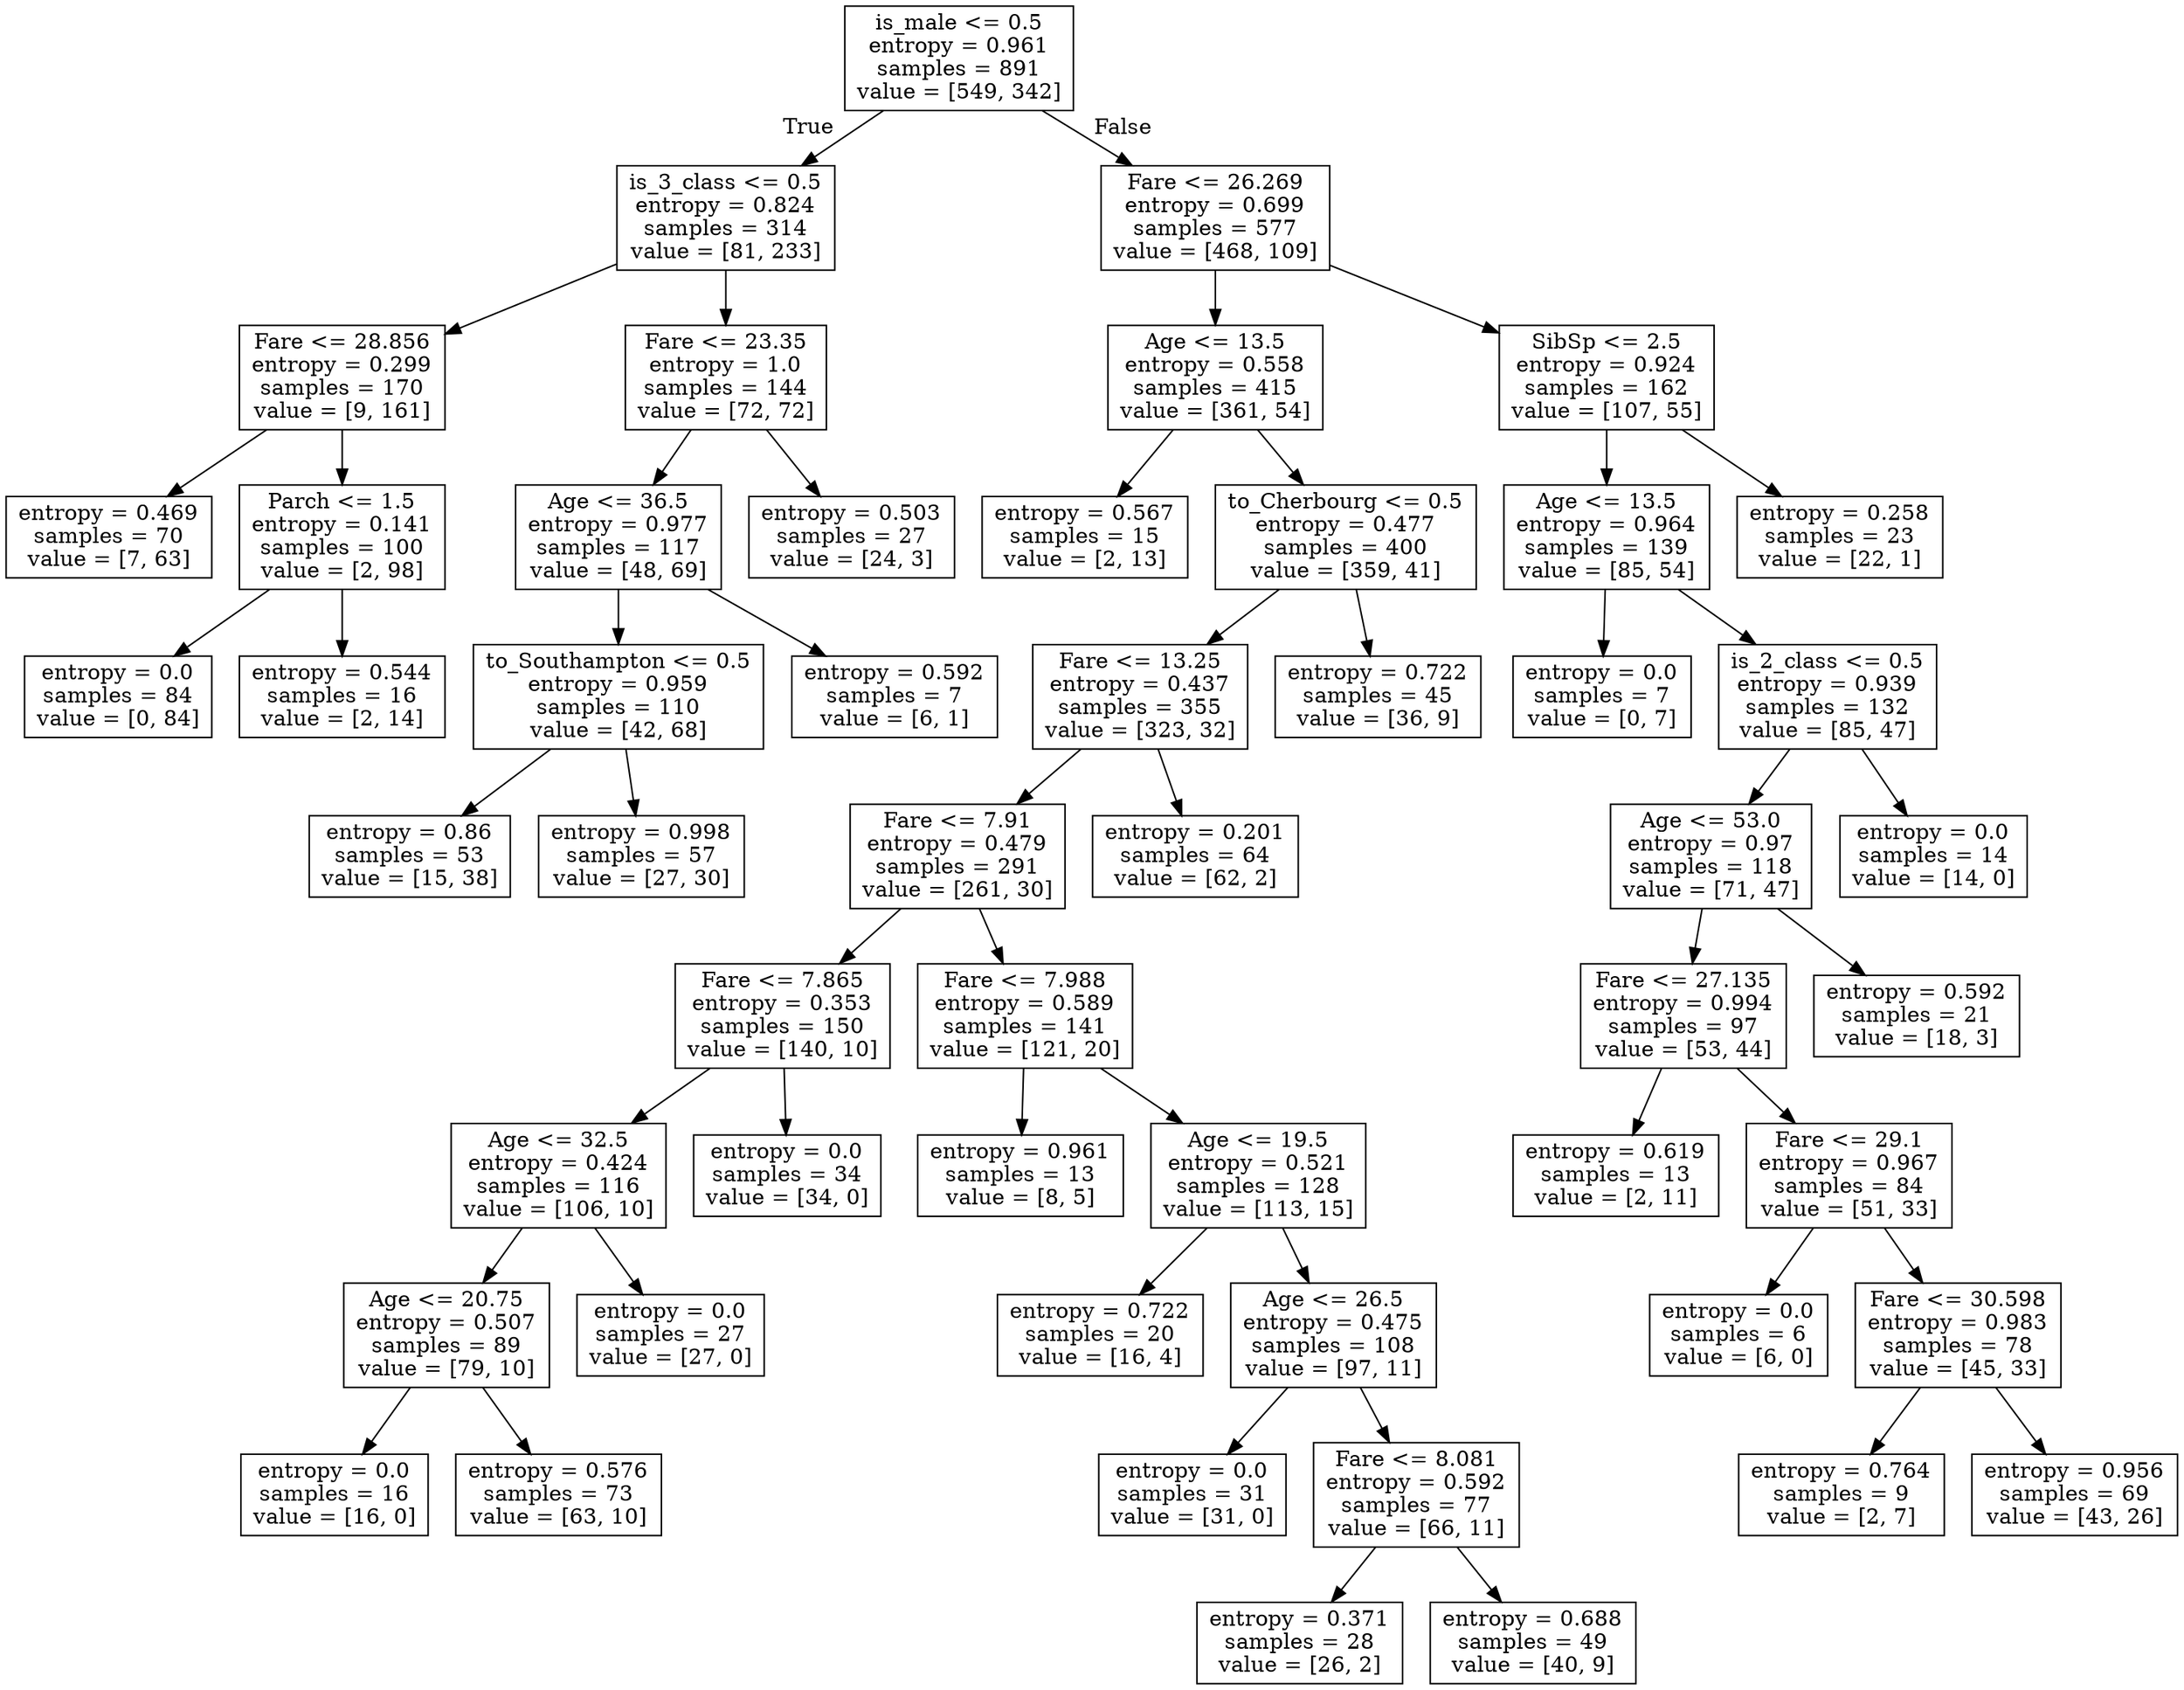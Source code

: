 digraph Tree {
node [shape=box] ;
0 [label="is_male <= 0.5\nentropy = 0.961\nsamples = 891\nvalue = [549, 342]"] ;
1 [label="is_3_class <= 0.5\nentropy = 0.824\nsamples = 314\nvalue = [81, 233]"] ;
0 -> 1 [labeldistance=2.5, labelangle=45, headlabel="True"] ;
2 [label="Fare <= 28.856\nentropy = 0.299\nsamples = 170\nvalue = [9, 161]"] ;
1 -> 2 ;
3 [label="entropy = 0.469\nsamples = 70\nvalue = [7, 63]"] ;
2 -> 3 ;
4 [label="Parch <= 1.5\nentropy = 0.141\nsamples = 100\nvalue = [2, 98]"] ;
2 -> 4 ;
5 [label="entropy = 0.0\nsamples = 84\nvalue = [0, 84]"] ;
4 -> 5 ;
6 [label="entropy = 0.544\nsamples = 16\nvalue = [2, 14]"] ;
4 -> 6 ;
7 [label="Fare <= 23.35\nentropy = 1.0\nsamples = 144\nvalue = [72, 72]"] ;
1 -> 7 ;
8 [label="Age <= 36.5\nentropy = 0.977\nsamples = 117\nvalue = [48, 69]"] ;
7 -> 8 ;
9 [label="to_Southampton <= 0.5\nentropy = 0.959\nsamples = 110\nvalue = [42, 68]"] ;
8 -> 9 ;
10 [label="entropy = 0.86\nsamples = 53\nvalue = [15, 38]"] ;
9 -> 10 ;
11 [label="entropy = 0.998\nsamples = 57\nvalue = [27, 30]"] ;
9 -> 11 ;
12 [label="entropy = 0.592\nsamples = 7\nvalue = [6, 1]"] ;
8 -> 12 ;
13 [label="entropy = 0.503\nsamples = 27\nvalue = [24, 3]"] ;
7 -> 13 ;
14 [label="Fare <= 26.269\nentropy = 0.699\nsamples = 577\nvalue = [468, 109]"] ;
0 -> 14 [labeldistance=2.5, labelangle=-45, headlabel="False"] ;
15 [label="Age <= 13.5\nentropy = 0.558\nsamples = 415\nvalue = [361, 54]"] ;
14 -> 15 ;
16 [label="entropy = 0.567\nsamples = 15\nvalue = [2, 13]"] ;
15 -> 16 ;
17 [label="to_Cherbourg <= 0.5\nentropy = 0.477\nsamples = 400\nvalue = [359, 41]"] ;
15 -> 17 ;
18 [label="Fare <= 13.25\nentropy = 0.437\nsamples = 355\nvalue = [323, 32]"] ;
17 -> 18 ;
19 [label="Fare <= 7.91\nentropy = 0.479\nsamples = 291\nvalue = [261, 30]"] ;
18 -> 19 ;
20 [label="Fare <= 7.865\nentropy = 0.353\nsamples = 150\nvalue = [140, 10]"] ;
19 -> 20 ;
21 [label="Age <= 32.5\nentropy = 0.424\nsamples = 116\nvalue = [106, 10]"] ;
20 -> 21 ;
22 [label="Age <= 20.75\nentropy = 0.507\nsamples = 89\nvalue = [79, 10]"] ;
21 -> 22 ;
23 [label="entropy = 0.0\nsamples = 16\nvalue = [16, 0]"] ;
22 -> 23 ;
24 [label="entropy = 0.576\nsamples = 73\nvalue = [63, 10]"] ;
22 -> 24 ;
25 [label="entropy = 0.0\nsamples = 27\nvalue = [27, 0]"] ;
21 -> 25 ;
26 [label="entropy = 0.0\nsamples = 34\nvalue = [34, 0]"] ;
20 -> 26 ;
27 [label="Fare <= 7.988\nentropy = 0.589\nsamples = 141\nvalue = [121, 20]"] ;
19 -> 27 ;
28 [label="entropy = 0.961\nsamples = 13\nvalue = [8, 5]"] ;
27 -> 28 ;
29 [label="Age <= 19.5\nentropy = 0.521\nsamples = 128\nvalue = [113, 15]"] ;
27 -> 29 ;
30 [label="entropy = 0.722\nsamples = 20\nvalue = [16, 4]"] ;
29 -> 30 ;
31 [label="Age <= 26.5\nentropy = 0.475\nsamples = 108\nvalue = [97, 11]"] ;
29 -> 31 ;
32 [label="entropy = 0.0\nsamples = 31\nvalue = [31, 0]"] ;
31 -> 32 ;
33 [label="Fare <= 8.081\nentropy = 0.592\nsamples = 77\nvalue = [66, 11]"] ;
31 -> 33 ;
34 [label="entropy = 0.371\nsamples = 28\nvalue = [26, 2]"] ;
33 -> 34 ;
35 [label="entropy = 0.688\nsamples = 49\nvalue = [40, 9]"] ;
33 -> 35 ;
36 [label="entropy = 0.201\nsamples = 64\nvalue = [62, 2]"] ;
18 -> 36 ;
37 [label="entropy = 0.722\nsamples = 45\nvalue = [36, 9]"] ;
17 -> 37 ;
38 [label="SibSp <= 2.5\nentropy = 0.924\nsamples = 162\nvalue = [107, 55]"] ;
14 -> 38 ;
39 [label="Age <= 13.5\nentropy = 0.964\nsamples = 139\nvalue = [85, 54]"] ;
38 -> 39 ;
40 [label="entropy = 0.0\nsamples = 7\nvalue = [0, 7]"] ;
39 -> 40 ;
41 [label="is_2_class <= 0.5\nentropy = 0.939\nsamples = 132\nvalue = [85, 47]"] ;
39 -> 41 ;
42 [label="Age <= 53.0\nentropy = 0.97\nsamples = 118\nvalue = [71, 47]"] ;
41 -> 42 ;
43 [label="Fare <= 27.135\nentropy = 0.994\nsamples = 97\nvalue = [53, 44]"] ;
42 -> 43 ;
44 [label="entropy = 0.619\nsamples = 13\nvalue = [2, 11]"] ;
43 -> 44 ;
45 [label="Fare <= 29.1\nentropy = 0.967\nsamples = 84\nvalue = [51, 33]"] ;
43 -> 45 ;
46 [label="entropy = 0.0\nsamples = 6\nvalue = [6, 0]"] ;
45 -> 46 ;
47 [label="Fare <= 30.598\nentropy = 0.983\nsamples = 78\nvalue = [45, 33]"] ;
45 -> 47 ;
48 [label="entropy = 0.764\nsamples = 9\nvalue = [2, 7]"] ;
47 -> 48 ;
49 [label="entropy = 0.956\nsamples = 69\nvalue = [43, 26]"] ;
47 -> 49 ;
50 [label="entropy = 0.592\nsamples = 21\nvalue = [18, 3]"] ;
42 -> 50 ;
51 [label="entropy = 0.0\nsamples = 14\nvalue = [14, 0]"] ;
41 -> 51 ;
52 [label="entropy = 0.258\nsamples = 23\nvalue = [22, 1]"] ;
38 -> 52 ;
}